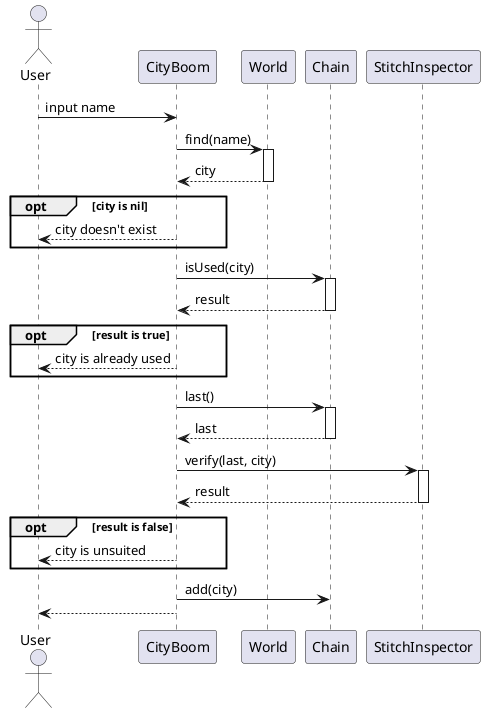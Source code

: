 @startuml
actor User
User -> CityBoom: input name
CityBoom -> World: find(name)
activate World
World --> CityBoom: city
deactivate World
opt city is nil
    CityBoom --> User: city doesn't exist
end
CityBoom -> Chain: isUsed(city)
activate Chain
Chain --> CityBoom: result
deactivate Chain
opt result is true
    CityBoom --> User: city is already used
end
CityBoom -> Chain: last()
activate Chain
Chain --> CityBoom: last
deactivate Chain
CityBoom -> StitchInspector: verify(last, city)
activate StitchInspector
StitchInspector --> CityBoom: result
deactivate StitchInspector
opt result is false
    CityBoom --> User: city is unsuited
end
CityBoom -> Chain: add(city)
CityBoom --> User
@enduml